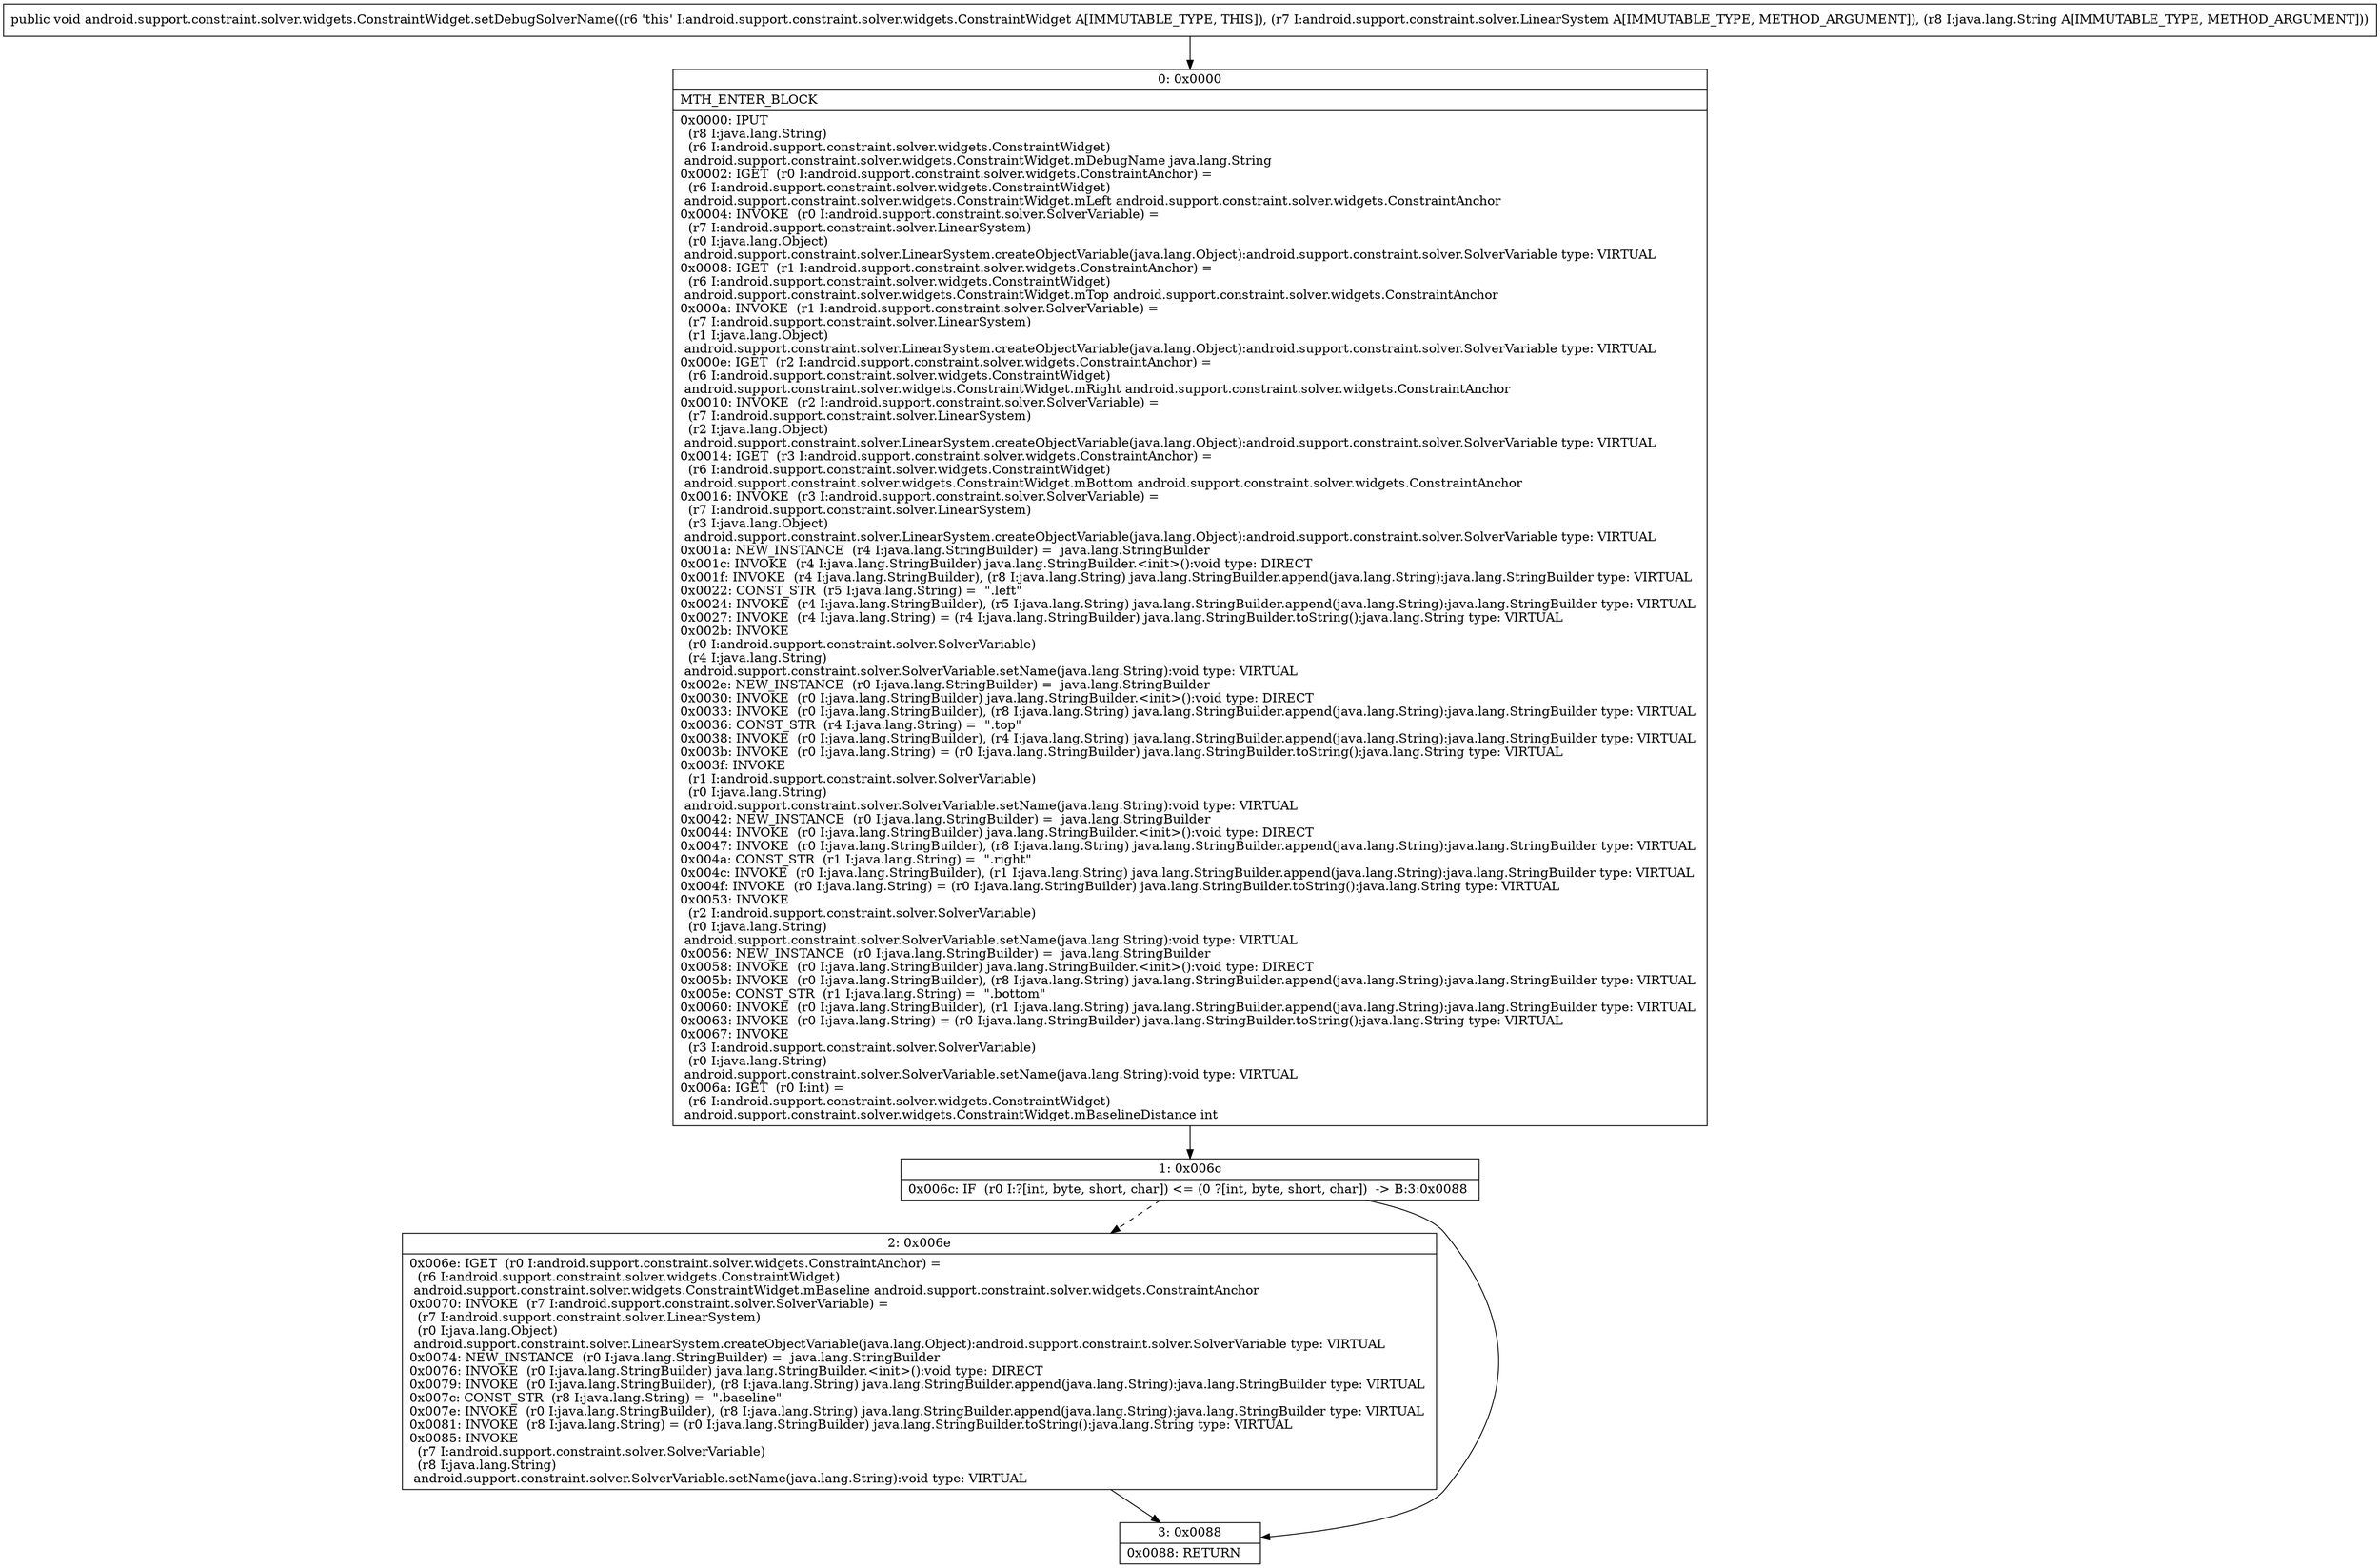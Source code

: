 digraph "CFG forandroid.support.constraint.solver.widgets.ConstraintWidget.setDebugSolverName(Landroid\/support\/constraint\/solver\/LinearSystem;Ljava\/lang\/String;)V" {
Node_0 [shape=record,label="{0\:\ 0x0000|MTH_ENTER_BLOCK\l|0x0000: IPUT  \l  (r8 I:java.lang.String)\l  (r6 I:android.support.constraint.solver.widgets.ConstraintWidget)\l android.support.constraint.solver.widgets.ConstraintWidget.mDebugName java.lang.String \l0x0002: IGET  (r0 I:android.support.constraint.solver.widgets.ConstraintAnchor) = \l  (r6 I:android.support.constraint.solver.widgets.ConstraintWidget)\l android.support.constraint.solver.widgets.ConstraintWidget.mLeft android.support.constraint.solver.widgets.ConstraintAnchor \l0x0004: INVOKE  (r0 I:android.support.constraint.solver.SolverVariable) = \l  (r7 I:android.support.constraint.solver.LinearSystem)\l  (r0 I:java.lang.Object)\l android.support.constraint.solver.LinearSystem.createObjectVariable(java.lang.Object):android.support.constraint.solver.SolverVariable type: VIRTUAL \l0x0008: IGET  (r1 I:android.support.constraint.solver.widgets.ConstraintAnchor) = \l  (r6 I:android.support.constraint.solver.widgets.ConstraintWidget)\l android.support.constraint.solver.widgets.ConstraintWidget.mTop android.support.constraint.solver.widgets.ConstraintAnchor \l0x000a: INVOKE  (r1 I:android.support.constraint.solver.SolverVariable) = \l  (r7 I:android.support.constraint.solver.LinearSystem)\l  (r1 I:java.lang.Object)\l android.support.constraint.solver.LinearSystem.createObjectVariable(java.lang.Object):android.support.constraint.solver.SolverVariable type: VIRTUAL \l0x000e: IGET  (r2 I:android.support.constraint.solver.widgets.ConstraintAnchor) = \l  (r6 I:android.support.constraint.solver.widgets.ConstraintWidget)\l android.support.constraint.solver.widgets.ConstraintWidget.mRight android.support.constraint.solver.widgets.ConstraintAnchor \l0x0010: INVOKE  (r2 I:android.support.constraint.solver.SolverVariable) = \l  (r7 I:android.support.constraint.solver.LinearSystem)\l  (r2 I:java.lang.Object)\l android.support.constraint.solver.LinearSystem.createObjectVariable(java.lang.Object):android.support.constraint.solver.SolverVariable type: VIRTUAL \l0x0014: IGET  (r3 I:android.support.constraint.solver.widgets.ConstraintAnchor) = \l  (r6 I:android.support.constraint.solver.widgets.ConstraintWidget)\l android.support.constraint.solver.widgets.ConstraintWidget.mBottom android.support.constraint.solver.widgets.ConstraintAnchor \l0x0016: INVOKE  (r3 I:android.support.constraint.solver.SolverVariable) = \l  (r7 I:android.support.constraint.solver.LinearSystem)\l  (r3 I:java.lang.Object)\l android.support.constraint.solver.LinearSystem.createObjectVariable(java.lang.Object):android.support.constraint.solver.SolverVariable type: VIRTUAL \l0x001a: NEW_INSTANCE  (r4 I:java.lang.StringBuilder) =  java.lang.StringBuilder \l0x001c: INVOKE  (r4 I:java.lang.StringBuilder) java.lang.StringBuilder.\<init\>():void type: DIRECT \l0x001f: INVOKE  (r4 I:java.lang.StringBuilder), (r8 I:java.lang.String) java.lang.StringBuilder.append(java.lang.String):java.lang.StringBuilder type: VIRTUAL \l0x0022: CONST_STR  (r5 I:java.lang.String) =  \".left\" \l0x0024: INVOKE  (r4 I:java.lang.StringBuilder), (r5 I:java.lang.String) java.lang.StringBuilder.append(java.lang.String):java.lang.StringBuilder type: VIRTUAL \l0x0027: INVOKE  (r4 I:java.lang.String) = (r4 I:java.lang.StringBuilder) java.lang.StringBuilder.toString():java.lang.String type: VIRTUAL \l0x002b: INVOKE  \l  (r0 I:android.support.constraint.solver.SolverVariable)\l  (r4 I:java.lang.String)\l android.support.constraint.solver.SolverVariable.setName(java.lang.String):void type: VIRTUAL \l0x002e: NEW_INSTANCE  (r0 I:java.lang.StringBuilder) =  java.lang.StringBuilder \l0x0030: INVOKE  (r0 I:java.lang.StringBuilder) java.lang.StringBuilder.\<init\>():void type: DIRECT \l0x0033: INVOKE  (r0 I:java.lang.StringBuilder), (r8 I:java.lang.String) java.lang.StringBuilder.append(java.lang.String):java.lang.StringBuilder type: VIRTUAL \l0x0036: CONST_STR  (r4 I:java.lang.String) =  \".top\" \l0x0038: INVOKE  (r0 I:java.lang.StringBuilder), (r4 I:java.lang.String) java.lang.StringBuilder.append(java.lang.String):java.lang.StringBuilder type: VIRTUAL \l0x003b: INVOKE  (r0 I:java.lang.String) = (r0 I:java.lang.StringBuilder) java.lang.StringBuilder.toString():java.lang.String type: VIRTUAL \l0x003f: INVOKE  \l  (r1 I:android.support.constraint.solver.SolverVariable)\l  (r0 I:java.lang.String)\l android.support.constraint.solver.SolverVariable.setName(java.lang.String):void type: VIRTUAL \l0x0042: NEW_INSTANCE  (r0 I:java.lang.StringBuilder) =  java.lang.StringBuilder \l0x0044: INVOKE  (r0 I:java.lang.StringBuilder) java.lang.StringBuilder.\<init\>():void type: DIRECT \l0x0047: INVOKE  (r0 I:java.lang.StringBuilder), (r8 I:java.lang.String) java.lang.StringBuilder.append(java.lang.String):java.lang.StringBuilder type: VIRTUAL \l0x004a: CONST_STR  (r1 I:java.lang.String) =  \".right\" \l0x004c: INVOKE  (r0 I:java.lang.StringBuilder), (r1 I:java.lang.String) java.lang.StringBuilder.append(java.lang.String):java.lang.StringBuilder type: VIRTUAL \l0x004f: INVOKE  (r0 I:java.lang.String) = (r0 I:java.lang.StringBuilder) java.lang.StringBuilder.toString():java.lang.String type: VIRTUAL \l0x0053: INVOKE  \l  (r2 I:android.support.constraint.solver.SolverVariable)\l  (r0 I:java.lang.String)\l android.support.constraint.solver.SolverVariable.setName(java.lang.String):void type: VIRTUAL \l0x0056: NEW_INSTANCE  (r0 I:java.lang.StringBuilder) =  java.lang.StringBuilder \l0x0058: INVOKE  (r0 I:java.lang.StringBuilder) java.lang.StringBuilder.\<init\>():void type: DIRECT \l0x005b: INVOKE  (r0 I:java.lang.StringBuilder), (r8 I:java.lang.String) java.lang.StringBuilder.append(java.lang.String):java.lang.StringBuilder type: VIRTUAL \l0x005e: CONST_STR  (r1 I:java.lang.String) =  \".bottom\" \l0x0060: INVOKE  (r0 I:java.lang.StringBuilder), (r1 I:java.lang.String) java.lang.StringBuilder.append(java.lang.String):java.lang.StringBuilder type: VIRTUAL \l0x0063: INVOKE  (r0 I:java.lang.String) = (r0 I:java.lang.StringBuilder) java.lang.StringBuilder.toString():java.lang.String type: VIRTUAL \l0x0067: INVOKE  \l  (r3 I:android.support.constraint.solver.SolverVariable)\l  (r0 I:java.lang.String)\l android.support.constraint.solver.SolverVariable.setName(java.lang.String):void type: VIRTUAL \l0x006a: IGET  (r0 I:int) = \l  (r6 I:android.support.constraint.solver.widgets.ConstraintWidget)\l android.support.constraint.solver.widgets.ConstraintWidget.mBaselineDistance int \l}"];
Node_1 [shape=record,label="{1\:\ 0x006c|0x006c: IF  (r0 I:?[int, byte, short, char]) \<= (0 ?[int, byte, short, char])  \-\> B:3:0x0088 \l}"];
Node_2 [shape=record,label="{2\:\ 0x006e|0x006e: IGET  (r0 I:android.support.constraint.solver.widgets.ConstraintAnchor) = \l  (r6 I:android.support.constraint.solver.widgets.ConstraintWidget)\l android.support.constraint.solver.widgets.ConstraintWidget.mBaseline android.support.constraint.solver.widgets.ConstraintAnchor \l0x0070: INVOKE  (r7 I:android.support.constraint.solver.SolverVariable) = \l  (r7 I:android.support.constraint.solver.LinearSystem)\l  (r0 I:java.lang.Object)\l android.support.constraint.solver.LinearSystem.createObjectVariable(java.lang.Object):android.support.constraint.solver.SolverVariable type: VIRTUAL \l0x0074: NEW_INSTANCE  (r0 I:java.lang.StringBuilder) =  java.lang.StringBuilder \l0x0076: INVOKE  (r0 I:java.lang.StringBuilder) java.lang.StringBuilder.\<init\>():void type: DIRECT \l0x0079: INVOKE  (r0 I:java.lang.StringBuilder), (r8 I:java.lang.String) java.lang.StringBuilder.append(java.lang.String):java.lang.StringBuilder type: VIRTUAL \l0x007c: CONST_STR  (r8 I:java.lang.String) =  \".baseline\" \l0x007e: INVOKE  (r0 I:java.lang.StringBuilder), (r8 I:java.lang.String) java.lang.StringBuilder.append(java.lang.String):java.lang.StringBuilder type: VIRTUAL \l0x0081: INVOKE  (r8 I:java.lang.String) = (r0 I:java.lang.StringBuilder) java.lang.StringBuilder.toString():java.lang.String type: VIRTUAL \l0x0085: INVOKE  \l  (r7 I:android.support.constraint.solver.SolverVariable)\l  (r8 I:java.lang.String)\l android.support.constraint.solver.SolverVariable.setName(java.lang.String):void type: VIRTUAL \l}"];
Node_3 [shape=record,label="{3\:\ 0x0088|0x0088: RETURN   \l}"];
MethodNode[shape=record,label="{public void android.support.constraint.solver.widgets.ConstraintWidget.setDebugSolverName((r6 'this' I:android.support.constraint.solver.widgets.ConstraintWidget A[IMMUTABLE_TYPE, THIS]), (r7 I:android.support.constraint.solver.LinearSystem A[IMMUTABLE_TYPE, METHOD_ARGUMENT]), (r8 I:java.lang.String A[IMMUTABLE_TYPE, METHOD_ARGUMENT])) }"];
MethodNode -> Node_0;
Node_0 -> Node_1;
Node_1 -> Node_2[style=dashed];
Node_1 -> Node_3;
Node_2 -> Node_3;
}

